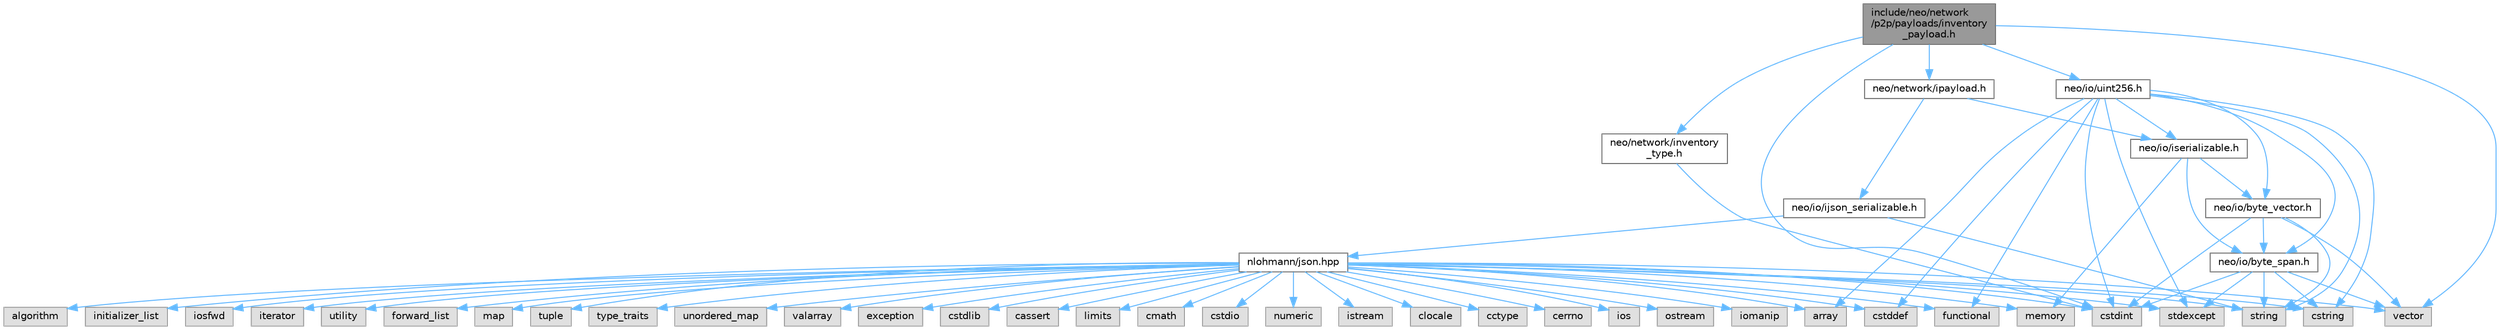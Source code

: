 digraph "include/neo/network/p2p/payloads/inventory_payload.h"
{
 // LATEX_PDF_SIZE
  bgcolor="transparent";
  edge [fontname=Helvetica,fontsize=10,labelfontname=Helvetica,labelfontsize=10];
  node [fontname=Helvetica,fontsize=10,shape=box,height=0.2,width=0.4];
  Node1 [id="Node000001",label="include/neo/network\l/p2p/payloads/inventory\l_payload.h",height=0.2,width=0.4,color="gray40", fillcolor="grey60", style="filled", fontcolor="black",tooltip=" "];
  Node1 -> Node2 [id="edge1_Node000001_Node000002",color="steelblue1",style="solid",tooltip=" "];
  Node2 [id="Node000002",label="neo/io/uint256.h",height=0.2,width=0.4,color="grey40", fillcolor="white", style="filled",URL="$uint256_8h.html",tooltip=" "];
  Node2 -> Node3 [id="edge2_Node000002_Node000003",color="steelblue1",style="solid",tooltip=" "];
  Node3 [id="Node000003",label="neo/io/byte_span.h",height=0.2,width=0.4,color="grey40", fillcolor="white", style="filled",URL="$io_2byte__span_8h.html",tooltip=" "];
  Node3 -> Node4 [id="edge3_Node000003_Node000004",color="steelblue1",style="solid",tooltip=" "];
  Node4 [id="Node000004",label="cstdint",height=0.2,width=0.4,color="grey60", fillcolor="#E0E0E0", style="filled",tooltip=" "];
  Node3 -> Node5 [id="edge4_Node000003_Node000005",color="steelblue1",style="solid",tooltip=" "];
  Node5 [id="Node000005",label="cstring",height=0.2,width=0.4,color="grey60", fillcolor="#E0E0E0", style="filled",tooltip=" "];
  Node3 -> Node6 [id="edge5_Node000003_Node000006",color="steelblue1",style="solid",tooltip=" "];
  Node6 [id="Node000006",label="stdexcept",height=0.2,width=0.4,color="grey60", fillcolor="#E0E0E0", style="filled",tooltip=" "];
  Node3 -> Node7 [id="edge6_Node000003_Node000007",color="steelblue1",style="solid",tooltip=" "];
  Node7 [id="Node000007",label="string",height=0.2,width=0.4,color="grey60", fillcolor="#E0E0E0", style="filled",tooltip=" "];
  Node3 -> Node8 [id="edge7_Node000003_Node000008",color="steelblue1",style="solid",tooltip=" "];
  Node8 [id="Node000008",label="vector",height=0.2,width=0.4,color="grey60", fillcolor="#E0E0E0", style="filled",tooltip=" "];
  Node2 -> Node9 [id="edge8_Node000002_Node000009",color="steelblue1",style="solid",tooltip=" "];
  Node9 [id="Node000009",label="neo/io/byte_vector.h",height=0.2,width=0.4,color="grey40", fillcolor="white", style="filled",URL="$io_2byte__vector_8h.html",tooltip=" "];
  Node9 -> Node3 [id="edge9_Node000009_Node000003",color="steelblue1",style="solid",tooltip=" "];
  Node9 -> Node4 [id="edge10_Node000009_Node000004",color="steelblue1",style="solid",tooltip=" "];
  Node9 -> Node7 [id="edge11_Node000009_Node000007",color="steelblue1",style="solid",tooltip=" "];
  Node9 -> Node8 [id="edge12_Node000009_Node000008",color="steelblue1",style="solid",tooltip=" "];
  Node2 -> Node10 [id="edge13_Node000002_Node000010",color="steelblue1",style="solid",tooltip=" "];
  Node10 [id="Node000010",label="neo/io/iserializable.h",height=0.2,width=0.4,color="grey40", fillcolor="white", style="filled",URL="$iserializable_8h.html",tooltip=" "];
  Node10 -> Node3 [id="edge14_Node000010_Node000003",color="steelblue1",style="solid",tooltip=" "];
  Node10 -> Node9 [id="edge15_Node000010_Node000009",color="steelblue1",style="solid",tooltip=" "];
  Node10 -> Node11 [id="edge16_Node000010_Node000011",color="steelblue1",style="solid",tooltip=" "];
  Node11 [id="Node000011",label="memory",height=0.2,width=0.4,color="grey60", fillcolor="#E0E0E0", style="filled",tooltip=" "];
  Node2 -> Node12 [id="edge17_Node000002_Node000012",color="steelblue1",style="solid",tooltip=" "];
  Node12 [id="Node000012",label="array",height=0.2,width=0.4,color="grey60", fillcolor="#E0E0E0", style="filled",tooltip=" "];
  Node2 -> Node13 [id="edge18_Node000002_Node000013",color="steelblue1",style="solid",tooltip=" "];
  Node13 [id="Node000013",label="cstddef",height=0.2,width=0.4,color="grey60", fillcolor="#E0E0E0", style="filled",tooltip=" "];
  Node2 -> Node4 [id="edge19_Node000002_Node000004",color="steelblue1",style="solid",tooltip=" "];
  Node2 -> Node5 [id="edge20_Node000002_Node000005",color="steelblue1",style="solid",tooltip=" "];
  Node2 -> Node14 [id="edge21_Node000002_Node000014",color="steelblue1",style="solid",tooltip=" "];
  Node14 [id="Node000014",label="functional",height=0.2,width=0.4,color="grey60", fillcolor="#E0E0E0", style="filled",tooltip=" "];
  Node2 -> Node6 [id="edge22_Node000002_Node000006",color="steelblue1",style="solid",tooltip=" "];
  Node2 -> Node7 [id="edge23_Node000002_Node000007",color="steelblue1",style="solid",tooltip=" "];
  Node1 -> Node15 [id="edge24_Node000001_Node000015",color="steelblue1",style="solid",tooltip=" "];
  Node15 [id="Node000015",label="neo/network/inventory\l_type.h",height=0.2,width=0.4,color="grey40", fillcolor="white", style="filled",URL="$inventory__type_8h.html",tooltip=" "];
  Node15 -> Node4 [id="edge25_Node000015_Node000004",color="steelblue1",style="solid",tooltip=" "];
  Node1 -> Node16 [id="edge26_Node000001_Node000016",color="steelblue1",style="solid",tooltip=" "];
  Node16 [id="Node000016",label="neo/network/ipayload.h",height=0.2,width=0.4,color="grey40", fillcolor="white", style="filled",URL="$ipayload_8h.html",tooltip=" "];
  Node16 -> Node17 [id="edge27_Node000016_Node000017",color="steelblue1",style="solid",tooltip=" "];
  Node17 [id="Node000017",label="neo/io/ijson_serializable.h",height=0.2,width=0.4,color="grey40", fillcolor="white", style="filled",URL="$ijson__serializable_8h.html",tooltip=" "];
  Node17 -> Node18 [id="edge28_Node000017_Node000018",color="steelblue1",style="solid",tooltip=" "];
  Node18 [id="Node000018",label="nlohmann/json.hpp",height=0.2,width=0.4,color="grey40", fillcolor="white", style="filled",URL="$json_8hpp.html",tooltip=" "];
  Node18 -> Node19 [id="edge29_Node000018_Node000019",color="steelblue1",style="solid",tooltip=" "];
  Node19 [id="Node000019",label="algorithm",height=0.2,width=0.4,color="grey60", fillcolor="#E0E0E0", style="filled",tooltip=" "];
  Node18 -> Node13 [id="edge30_Node000018_Node000013",color="steelblue1",style="solid",tooltip=" "];
  Node18 -> Node14 [id="edge31_Node000018_Node000014",color="steelblue1",style="solid",tooltip=" "];
  Node18 -> Node20 [id="edge32_Node000018_Node000020",color="steelblue1",style="solid",tooltip=" "];
  Node20 [id="Node000020",label="initializer_list",height=0.2,width=0.4,color="grey60", fillcolor="#E0E0E0", style="filled",tooltip=" "];
  Node18 -> Node21 [id="edge33_Node000018_Node000021",color="steelblue1",style="solid",tooltip=" "];
  Node21 [id="Node000021",label="iosfwd",height=0.2,width=0.4,color="grey60", fillcolor="#E0E0E0", style="filled",tooltip=" "];
  Node18 -> Node22 [id="edge34_Node000018_Node000022",color="steelblue1",style="solid",tooltip=" "];
  Node22 [id="Node000022",label="iterator",height=0.2,width=0.4,color="grey60", fillcolor="#E0E0E0", style="filled",tooltip=" "];
  Node18 -> Node11 [id="edge35_Node000018_Node000011",color="steelblue1",style="solid",tooltip=" "];
  Node18 -> Node7 [id="edge36_Node000018_Node000007",color="steelblue1",style="solid",tooltip=" "];
  Node18 -> Node23 [id="edge37_Node000018_Node000023",color="steelblue1",style="solid",tooltip=" "];
  Node23 [id="Node000023",label="utility",height=0.2,width=0.4,color="grey60", fillcolor="#E0E0E0", style="filled",tooltip=" "];
  Node18 -> Node8 [id="edge38_Node000018_Node000008",color="steelblue1",style="solid",tooltip=" "];
  Node18 -> Node12 [id="edge39_Node000018_Node000012",color="steelblue1",style="solid",tooltip=" "];
  Node18 -> Node24 [id="edge40_Node000018_Node000024",color="steelblue1",style="solid",tooltip=" "];
  Node24 [id="Node000024",label="forward_list",height=0.2,width=0.4,color="grey60", fillcolor="#E0E0E0", style="filled",tooltip=" "];
  Node18 -> Node25 [id="edge41_Node000018_Node000025",color="steelblue1",style="solid",tooltip=" "];
  Node25 [id="Node000025",label="map",height=0.2,width=0.4,color="grey60", fillcolor="#E0E0E0", style="filled",tooltip=" "];
  Node18 -> Node26 [id="edge42_Node000018_Node000026",color="steelblue1",style="solid",tooltip=" "];
  Node26 [id="Node000026",label="tuple",height=0.2,width=0.4,color="grey60", fillcolor="#E0E0E0", style="filled",tooltip=" "];
  Node18 -> Node27 [id="edge43_Node000018_Node000027",color="steelblue1",style="solid",tooltip=" "];
  Node27 [id="Node000027",label="type_traits",height=0.2,width=0.4,color="grey60", fillcolor="#E0E0E0", style="filled",tooltip=" "];
  Node18 -> Node28 [id="edge44_Node000018_Node000028",color="steelblue1",style="solid",tooltip=" "];
  Node28 [id="Node000028",label="unordered_map",height=0.2,width=0.4,color="grey60", fillcolor="#E0E0E0", style="filled",tooltip=" "];
  Node18 -> Node29 [id="edge45_Node000018_Node000029",color="steelblue1",style="solid",tooltip=" "];
  Node29 [id="Node000029",label="valarray",height=0.2,width=0.4,color="grey60", fillcolor="#E0E0E0", style="filled",tooltip=" "];
  Node18 -> Node30 [id="edge46_Node000018_Node000030",color="steelblue1",style="solid",tooltip=" "];
  Node30 [id="Node000030",label="exception",height=0.2,width=0.4,color="grey60", fillcolor="#E0E0E0", style="filled",tooltip=" "];
  Node18 -> Node6 [id="edge47_Node000018_Node000006",color="steelblue1",style="solid",tooltip=" "];
  Node18 -> Node4 [id="edge48_Node000018_Node000004",color="steelblue1",style="solid",tooltip=" "];
  Node18 -> Node31 [id="edge49_Node000018_Node000031",color="steelblue1",style="solid",tooltip=" "];
  Node31 [id="Node000031",label="cstdlib",height=0.2,width=0.4,color="grey60", fillcolor="#E0E0E0", style="filled",tooltip=" "];
  Node18 -> Node32 [id="edge50_Node000018_Node000032",color="steelblue1",style="solid",tooltip=" "];
  Node32 [id="Node000032",label="cassert",height=0.2,width=0.4,color="grey60", fillcolor="#E0E0E0", style="filled",tooltip=" "];
  Node18 -> Node33 [id="edge51_Node000018_Node000033",color="steelblue1",style="solid",tooltip=" "];
  Node33 [id="Node000033",label="limits",height=0.2,width=0.4,color="grey60", fillcolor="#E0E0E0", style="filled",tooltip=" "];
  Node18 -> Node5 [id="edge52_Node000018_Node000005",color="steelblue1",style="solid",tooltip=" "];
  Node18 -> Node34 [id="edge53_Node000018_Node000034",color="steelblue1",style="solid",tooltip=" "];
  Node34 [id="Node000034",label="cmath",height=0.2,width=0.4,color="grey60", fillcolor="#E0E0E0", style="filled",tooltip=" "];
  Node18 -> Node35 [id="edge54_Node000018_Node000035",color="steelblue1",style="solid",tooltip=" "];
  Node35 [id="Node000035",label="cstdio",height=0.2,width=0.4,color="grey60", fillcolor="#E0E0E0", style="filled",tooltip=" "];
  Node18 -> Node36 [id="edge55_Node000018_Node000036",color="steelblue1",style="solid",tooltip=" "];
  Node36 [id="Node000036",label="numeric",height=0.2,width=0.4,color="grey60", fillcolor="#E0E0E0", style="filled",tooltip=" "];
  Node18 -> Node37 [id="edge56_Node000018_Node000037",color="steelblue1",style="solid",tooltip=" "];
  Node37 [id="Node000037",label="istream",height=0.2,width=0.4,color="grey60", fillcolor="#E0E0E0", style="filled",tooltip=" "];
  Node18 -> Node38 [id="edge57_Node000018_Node000038",color="steelblue1",style="solid",tooltip=" "];
  Node38 [id="Node000038",label="clocale",height=0.2,width=0.4,color="grey60", fillcolor="#E0E0E0", style="filled",tooltip=" "];
  Node18 -> Node39 [id="edge58_Node000018_Node000039",color="steelblue1",style="solid",tooltip=" "];
  Node39 [id="Node000039",label="cctype",height=0.2,width=0.4,color="grey60", fillcolor="#E0E0E0", style="filled",tooltip=" "];
  Node18 -> Node40 [id="edge59_Node000018_Node000040",color="steelblue1",style="solid",tooltip=" "];
  Node40 [id="Node000040",label="cerrno",height=0.2,width=0.4,color="grey60", fillcolor="#E0E0E0", style="filled",tooltip=" "];
  Node18 -> Node41 [id="edge60_Node000018_Node000041",color="steelblue1",style="solid",tooltip=" "];
  Node41 [id="Node000041",label="ios",height=0.2,width=0.4,color="grey60", fillcolor="#E0E0E0", style="filled",tooltip=" "];
  Node18 -> Node42 [id="edge61_Node000018_Node000042",color="steelblue1",style="solid",tooltip=" "];
  Node42 [id="Node000042",label="ostream",height=0.2,width=0.4,color="grey60", fillcolor="#E0E0E0", style="filled",tooltip=" "];
  Node18 -> Node43 [id="edge62_Node000018_Node000043",color="steelblue1",style="solid",tooltip=" "];
  Node43 [id="Node000043",label="iomanip",height=0.2,width=0.4,color="grey60", fillcolor="#E0E0E0", style="filled",tooltip=" "];
  Node17 -> Node7 [id="edge63_Node000017_Node000007",color="steelblue1",style="solid",tooltip=" "];
  Node16 -> Node10 [id="edge64_Node000016_Node000010",color="steelblue1",style="solid",tooltip=" "];
  Node1 -> Node4 [id="edge65_Node000001_Node000004",color="steelblue1",style="solid",tooltip=" "];
  Node1 -> Node8 [id="edge66_Node000001_Node000008",color="steelblue1",style="solid",tooltip=" "];
}
